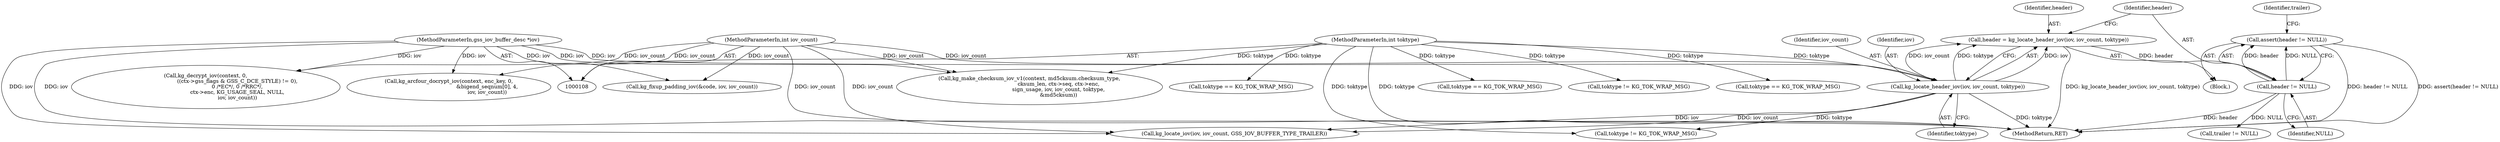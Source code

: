 digraph "0_krb5_e6ae703ae597d798e310368d52b8f38ee11c6a73_0@API" {
"1000167" [label="(Call,assert(header != NULL))"];
"1000168" [label="(Call,header != NULL)"];
"1000161" [label="(Call,header = kg_locate_header_iov(iov, iov_count, toktype))"];
"1000163" [label="(Call,kg_locate_header_iov(iov, iov_count, toktype))"];
"1000112" [label="(MethodParameterIn,gss_iov_buffer_desc *iov)"];
"1000113" [label="(MethodParameterIn,int iov_count)"];
"1000117" [label="(MethodParameterIn,int toktype)"];
"1000614" [label="(Call,kg_make_checksum_iov_v1(context, md5cksum.checksum_type,\n                                   cksum_len, ctx->seq, ctx->enc,\n                                   sign_usage, iov, iov_count, toktype,\n                                   &md5cksum))"];
"1000162" [label="(Identifier,header)"];
"1000167" [label="(Call,assert(header != NULL))"];
"1000165" [label="(Identifier,iov_count)"];
"1000164" [label="(Identifier,iov)"];
"1000840" [label="(MethodReturn,RET)"];
"1000118" [label="(Block,)"];
"1000112" [label="(MethodParameterIn,gss_iov_buffer_desc *iov)"];
"1000163" [label="(Call,kg_locate_header_iov(iov, iov_count, toktype))"];
"1000161" [label="(Call,header = kg_locate_header_iov(iov, iov_count, toktype))"];
"1000170" [label="(Identifier,NULL)"];
"1000761" [label="(Call,kg_fixup_padding_iov(&code, iov, iov_count))"];
"1000286" [label="(Call,toktype == KG_TOK_WRAP_MSG)"];
"1000166" [label="(Identifier,toktype)"];
"1000363" [label="(Call,toktype != KG_TOK_WRAP_MSG)"];
"1000484" [label="(Call,kg_arcfour_docrypt_iov(context, enc_key, 0,\n                                              &bigend_seqnum[0], 4,\n                                              iov, iov_count))"];
"1000416" [label="(Call,toktype == KG_TOK_WRAP_MSG)"];
"1000173" [label="(Call,kg_locate_iov(iov, iov_count, GSS_IOV_BUFFER_TYPE_TRAILER))"];
"1000179" [label="(Call,trailer != NULL)"];
"1000748" [label="(Call,toktype == KG_TOK_WRAP_MSG)"];
"1000271" [label="(Call,toktype != KG_TOK_WRAP_MSG)"];
"1000113" [label="(MethodParameterIn,int iov_count)"];
"1000169" [label="(Identifier,header)"];
"1000172" [label="(Identifier,trailer)"];
"1000117" [label="(MethodParameterIn,int toktype)"];
"1000502" [label="(Call,kg_decrypt_iov(context, 0,\n                                      ((ctx->gss_flags & GSS_C_DCE_STYLE) != 0),\n                                      0 /*EC*/, 0 /*RRC*/,\n                                      ctx->enc, KG_USAGE_SEAL, NULL,\n                                      iov, iov_count))"];
"1000168" [label="(Call,header != NULL)"];
"1000167" -> "1000118"  [label="AST: "];
"1000167" -> "1000168"  [label="CFG: "];
"1000168" -> "1000167"  [label="AST: "];
"1000172" -> "1000167"  [label="CFG: "];
"1000167" -> "1000840"  [label="DDG: header != NULL"];
"1000167" -> "1000840"  [label="DDG: assert(header != NULL)"];
"1000168" -> "1000167"  [label="DDG: header"];
"1000168" -> "1000167"  [label="DDG: NULL"];
"1000168" -> "1000170"  [label="CFG: "];
"1000169" -> "1000168"  [label="AST: "];
"1000170" -> "1000168"  [label="AST: "];
"1000168" -> "1000840"  [label="DDG: header"];
"1000161" -> "1000168"  [label="DDG: header"];
"1000168" -> "1000179"  [label="DDG: NULL"];
"1000161" -> "1000118"  [label="AST: "];
"1000161" -> "1000163"  [label="CFG: "];
"1000162" -> "1000161"  [label="AST: "];
"1000163" -> "1000161"  [label="AST: "];
"1000169" -> "1000161"  [label="CFG: "];
"1000161" -> "1000840"  [label="DDG: kg_locate_header_iov(iov, iov_count, toktype)"];
"1000163" -> "1000161"  [label="DDG: iov"];
"1000163" -> "1000161"  [label="DDG: iov_count"];
"1000163" -> "1000161"  [label="DDG: toktype"];
"1000163" -> "1000166"  [label="CFG: "];
"1000164" -> "1000163"  [label="AST: "];
"1000165" -> "1000163"  [label="AST: "];
"1000166" -> "1000163"  [label="AST: "];
"1000163" -> "1000840"  [label="DDG: toktype"];
"1000112" -> "1000163"  [label="DDG: iov"];
"1000113" -> "1000163"  [label="DDG: iov_count"];
"1000117" -> "1000163"  [label="DDG: toktype"];
"1000163" -> "1000173"  [label="DDG: iov"];
"1000163" -> "1000173"  [label="DDG: iov_count"];
"1000163" -> "1000271"  [label="DDG: toktype"];
"1000112" -> "1000108"  [label="AST: "];
"1000112" -> "1000840"  [label="DDG: iov"];
"1000112" -> "1000173"  [label="DDG: iov"];
"1000112" -> "1000484"  [label="DDG: iov"];
"1000112" -> "1000502"  [label="DDG: iov"];
"1000112" -> "1000614"  [label="DDG: iov"];
"1000112" -> "1000761"  [label="DDG: iov"];
"1000113" -> "1000108"  [label="AST: "];
"1000113" -> "1000840"  [label="DDG: iov_count"];
"1000113" -> "1000173"  [label="DDG: iov_count"];
"1000113" -> "1000484"  [label="DDG: iov_count"];
"1000113" -> "1000502"  [label="DDG: iov_count"];
"1000113" -> "1000614"  [label="DDG: iov_count"];
"1000113" -> "1000761"  [label="DDG: iov_count"];
"1000117" -> "1000108"  [label="AST: "];
"1000117" -> "1000840"  [label="DDG: toktype"];
"1000117" -> "1000271"  [label="DDG: toktype"];
"1000117" -> "1000286"  [label="DDG: toktype"];
"1000117" -> "1000363"  [label="DDG: toktype"];
"1000117" -> "1000416"  [label="DDG: toktype"];
"1000117" -> "1000614"  [label="DDG: toktype"];
"1000117" -> "1000748"  [label="DDG: toktype"];
}

